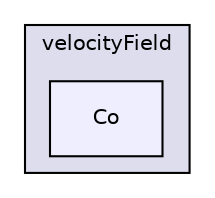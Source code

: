 digraph "applications/utilities/postProcessing/velocityField/Co" {
  bgcolor=transparent;
  compound=true
  node [ fontsize="10", fontname="Helvetica"];
  edge [ labelfontsize="10", labelfontname="Helvetica"];
  subgraph clusterdir_31d73b4cf03cda8c2fb51c01c16bda9c {
    graph [ bgcolor="#ddddee", pencolor="black", label="velocityField" fontname="Helvetica", fontsize="10", URL="dir_31d73b4cf03cda8c2fb51c01c16bda9c.html"]
  dir_bbe8026efaa31432a2d05b7977f877bf [shape=box, label="Co", style="filled", fillcolor="#eeeeff", pencolor="black", URL="dir_bbe8026efaa31432a2d05b7977f877bf.html"];
  }
}

